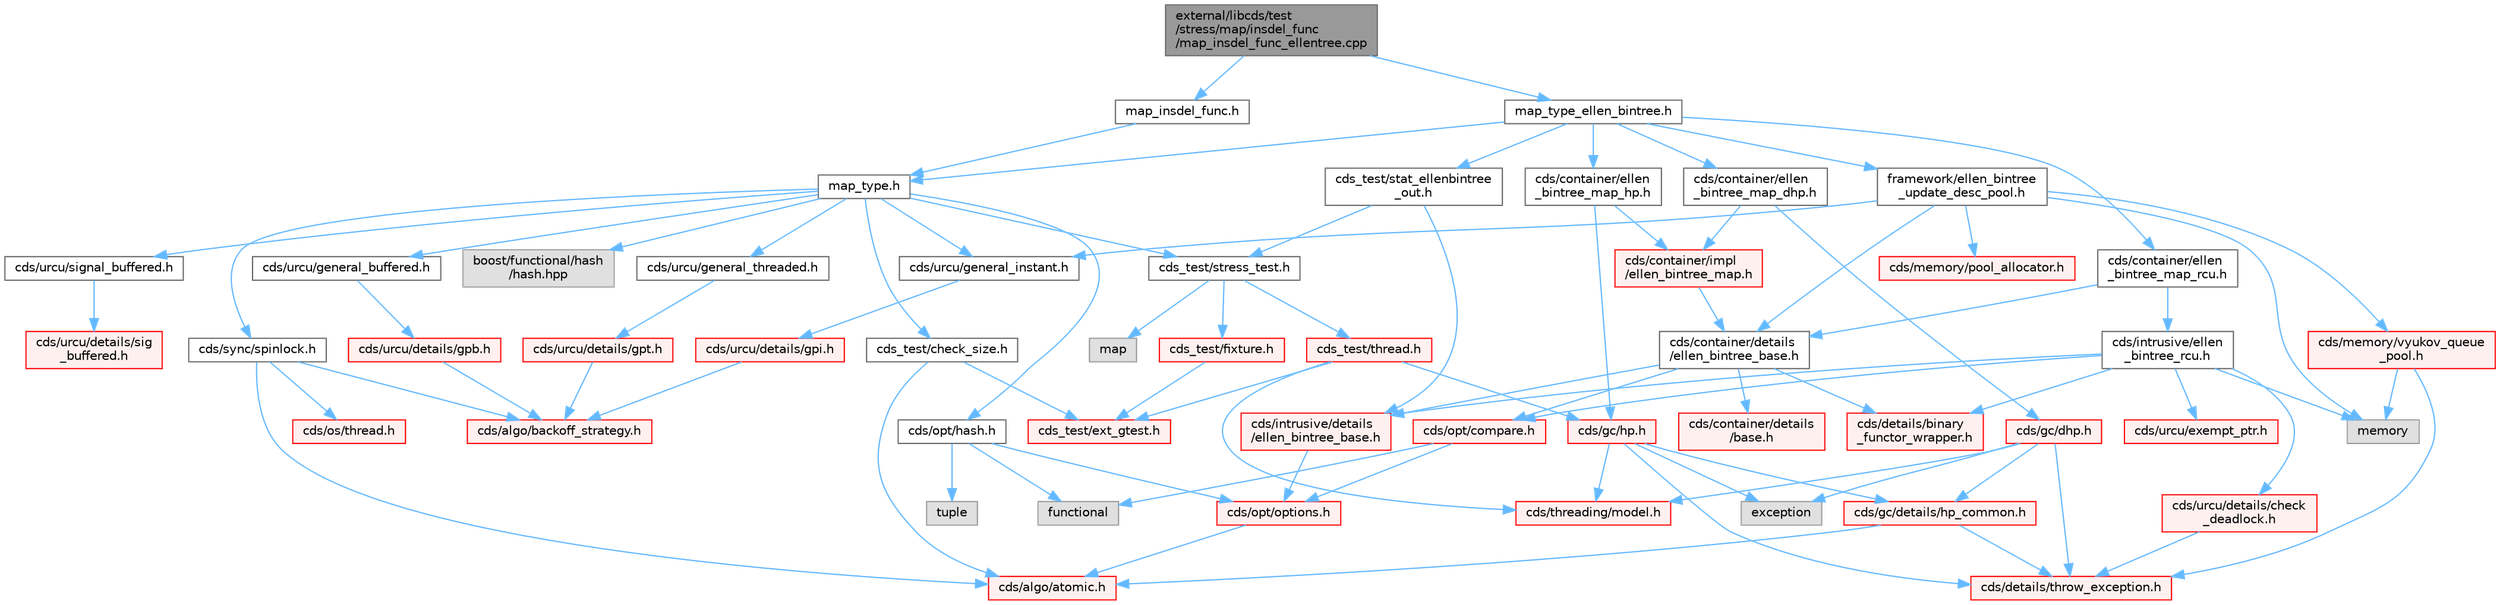 digraph "external/libcds/test/stress/map/insdel_func/map_insdel_func_ellentree.cpp"
{
 // LATEX_PDF_SIZE
  bgcolor="transparent";
  edge [fontname=Helvetica,fontsize=10,labelfontname=Helvetica,labelfontsize=10];
  node [fontname=Helvetica,fontsize=10,shape=box,height=0.2,width=0.4];
  Node1 [id="Node000001",label="external/libcds/test\l/stress/map/insdel_func\l/map_insdel_func_ellentree.cpp",height=0.2,width=0.4,color="gray40", fillcolor="grey60", style="filled", fontcolor="black",tooltip=" "];
  Node1 -> Node2 [id="edge1_Node000001_Node000002",color="steelblue1",style="solid",tooltip=" "];
  Node2 [id="Node000002",label="map_insdel_func.h",height=0.2,width=0.4,color="grey40", fillcolor="white", style="filled",URL="$map__insdel__func_8h.html",tooltip=" "];
  Node2 -> Node3 [id="edge2_Node000002_Node000003",color="steelblue1",style="solid",tooltip=" "];
  Node3 [id="Node000003",label="map_type.h",height=0.2,width=0.4,color="grey40", fillcolor="white", style="filled",URL="$map__type_8h.html",tooltip=" "];
  Node3 -> Node4 [id="edge3_Node000003_Node000004",color="steelblue1",style="solid",tooltip=" "];
  Node4 [id="Node000004",label="cds/urcu/general_instant.h",height=0.2,width=0.4,color="grey40", fillcolor="white", style="filled",URL="$general__instant_8h.html",tooltip=" "];
  Node4 -> Node5 [id="edge4_Node000004_Node000005",color="steelblue1",style="solid",tooltip=" "];
  Node5 [id="Node000005",label="cds/urcu/details/gpi.h",height=0.2,width=0.4,color="red", fillcolor="#FFF0F0", style="filled",URL="$gpi_8h.html",tooltip=" "];
  Node5 -> Node55 [id="edge5_Node000005_Node000055",color="steelblue1",style="solid",tooltip=" "];
  Node55 [id="Node000055",label="cds/algo/backoff_strategy.h",height=0.2,width=0.4,color="red", fillcolor="#FFF0F0", style="filled",URL="$backoff__strategy_8h.html",tooltip=" "];
  Node3 -> Node59 [id="edge6_Node000003_Node000059",color="steelblue1",style="solid",tooltip=" "];
  Node59 [id="Node000059",label="cds/urcu/general_buffered.h",height=0.2,width=0.4,color="grey40", fillcolor="white", style="filled",URL="$general__buffered_8h.html",tooltip=" "];
  Node59 -> Node60 [id="edge7_Node000059_Node000060",color="steelblue1",style="solid",tooltip=" "];
  Node60 [id="Node000060",label="cds/urcu/details/gpb.h",height=0.2,width=0.4,color="red", fillcolor="#FFF0F0", style="filled",URL="$gpb_8h.html",tooltip=" "];
  Node60 -> Node55 [id="edge8_Node000060_Node000055",color="steelblue1",style="solid",tooltip=" "];
  Node3 -> Node73 [id="edge9_Node000003_Node000073",color="steelblue1",style="solid",tooltip=" "];
  Node73 [id="Node000073",label="cds/urcu/general_threaded.h",height=0.2,width=0.4,color="grey40", fillcolor="white", style="filled",URL="$general__threaded_8h.html",tooltip=" "];
  Node73 -> Node74 [id="edge10_Node000073_Node000074",color="steelblue1",style="solid",tooltip=" "];
  Node74 [id="Node000074",label="cds/urcu/details/gpt.h",height=0.2,width=0.4,color="red", fillcolor="#FFF0F0", style="filled",URL="$gpt_8h.html",tooltip=" "];
  Node74 -> Node55 [id="edge11_Node000074_Node000055",color="steelblue1",style="solid",tooltip=" "];
  Node3 -> Node77 [id="edge12_Node000003_Node000077",color="steelblue1",style="solid",tooltip=" "];
  Node77 [id="Node000077",label="cds/urcu/signal_buffered.h",height=0.2,width=0.4,color="grey40", fillcolor="white", style="filled",URL="$signal__buffered_8h.html",tooltip=" "];
  Node77 -> Node78 [id="edge13_Node000077_Node000078",color="steelblue1",style="solid",tooltip=" "];
  Node78 [id="Node000078",label="cds/urcu/details/sig\l_buffered.h",height=0.2,width=0.4,color="red", fillcolor="#FFF0F0", style="filled",URL="$sig__buffered_8h.html",tooltip=" "];
  Node3 -> Node80 [id="edge14_Node000003_Node000080",color="steelblue1",style="solid",tooltip=" "];
  Node80 [id="Node000080",label="cds/sync/spinlock.h",height=0.2,width=0.4,color="grey40", fillcolor="white", style="filled",URL="$sync_2spinlock_8h.html",tooltip=" "];
  Node80 -> Node10 [id="edge15_Node000080_Node000010",color="steelblue1",style="solid",tooltip=" "];
  Node10 [id="Node000010",label="cds/algo/atomic.h",height=0.2,width=0.4,color="red", fillcolor="#FFF0F0", style="filled",URL="$external_2libcds_2cds_2algo_2atomic_8h.html",tooltip=" "];
  Node80 -> Node44 [id="edge16_Node000080_Node000044",color="steelblue1",style="solid",tooltip=" "];
  Node44 [id="Node000044",label="cds/os/thread.h",height=0.2,width=0.4,color="red", fillcolor="#FFF0F0", style="filled",URL="$cds_2os_2thread_8h.html",tooltip=" "];
  Node80 -> Node55 [id="edge17_Node000080_Node000055",color="steelblue1",style="solid",tooltip=" "];
  Node3 -> Node81 [id="edge18_Node000003_Node000081",color="steelblue1",style="solid",tooltip=" "];
  Node81 [id="Node000081",label="cds/opt/hash.h",height=0.2,width=0.4,color="grey40", fillcolor="white", style="filled",URL="$external_2libcds_2cds_2opt_2hash_8h.html",tooltip=" "];
  Node81 -> Node82 [id="edge19_Node000081_Node000082",color="steelblue1",style="solid",tooltip=" "];
  Node82 [id="Node000082",label="tuple",height=0.2,width=0.4,color="grey60", fillcolor="#E0E0E0", style="filled",tooltip=" "];
  Node81 -> Node83 [id="edge20_Node000081_Node000083",color="steelblue1",style="solid",tooltip=" "];
  Node83 [id="Node000083",label="functional",height=0.2,width=0.4,color="grey60", fillcolor="#E0E0E0", style="filled",tooltip=" "];
  Node81 -> Node67 [id="edge21_Node000081_Node000067",color="steelblue1",style="solid",tooltip=" "];
  Node67 [id="Node000067",label="cds/opt/options.h",height=0.2,width=0.4,color="red", fillcolor="#FFF0F0", style="filled",URL="$opt_2options_8h.html",tooltip=" "];
  Node67 -> Node10 [id="edge22_Node000067_Node000010",color="steelblue1",style="solid",tooltip=" "];
  Node3 -> Node84 [id="edge23_Node000003_Node000084",color="steelblue1",style="solid",tooltip=" "];
  Node84 [id="Node000084",label="boost/functional/hash\l/hash.hpp",height=0.2,width=0.4,color="grey60", fillcolor="#E0E0E0", style="filled",tooltip=" "];
  Node3 -> Node85 [id="edge24_Node000003_Node000085",color="steelblue1",style="solid",tooltip=" "];
  Node85 [id="Node000085",label="cds_test/stress_test.h",height=0.2,width=0.4,color="grey40", fillcolor="white", style="filled",URL="$stress__test_8h.html",tooltip=" "];
  Node85 -> Node86 [id="edge25_Node000085_Node000086",color="steelblue1",style="solid",tooltip=" "];
  Node86 [id="Node000086",label="map",height=0.2,width=0.4,color="grey60", fillcolor="#E0E0E0", style="filled",tooltip=" "];
  Node85 -> Node87 [id="edge26_Node000085_Node000087",color="steelblue1",style="solid",tooltip=" "];
  Node87 [id="Node000087",label="cds_test/fixture.h",height=0.2,width=0.4,color="red", fillcolor="#FFF0F0", style="filled",URL="$fixture_8h.html",tooltip=" "];
  Node87 -> Node88 [id="edge27_Node000087_Node000088",color="steelblue1",style="solid",tooltip=" "];
  Node88 [id="Node000088",label="cds_test/ext_gtest.h",height=0.2,width=0.4,color="red", fillcolor="#FFF0F0", style="filled",URL="$ext__gtest_8h.html",tooltip=" "];
  Node85 -> Node92 [id="edge28_Node000085_Node000092",color="steelblue1",style="solid",tooltip=" "];
  Node92 [id="Node000092",label="cds_test/thread.h",height=0.2,width=0.4,color="red", fillcolor="#FFF0F0", style="filled",URL="$test_2include_2cds__test_2thread_8h.html",tooltip=" "];
  Node92 -> Node88 [id="edge29_Node000092_Node000088",color="steelblue1",style="solid",tooltip=" "];
  Node92 -> Node48 [id="edge30_Node000092_Node000048",color="steelblue1",style="solid",tooltip=" "];
  Node48 [id="Node000048",label="cds/threading/model.h",height=0.2,width=0.4,color="red", fillcolor="#FFF0F0", style="filled",URL="$model_8h.html",tooltip=" "];
  Node92 -> Node94 [id="edge31_Node000092_Node000094",color="steelblue1",style="solid",tooltip=" "];
  Node94 [id="Node000094",label="cds/gc/hp.h",height=0.2,width=0.4,color="red", fillcolor="#FFF0F0", style="filled",URL="$hp_8h.html",tooltip=" "];
  Node94 -> Node16 [id="edge32_Node000094_Node000016",color="steelblue1",style="solid",tooltip=" "];
  Node16 [id="Node000016",label="exception",height=0.2,width=0.4,color="grey60", fillcolor="#E0E0E0", style="filled",tooltip=" "];
  Node94 -> Node95 [id="edge33_Node000094_Node000095",color="steelblue1",style="solid",tooltip=" "];
  Node95 [id="Node000095",label="cds/gc/details/hp_common.h",height=0.2,width=0.4,color="red", fillcolor="#FFF0F0", style="filled",URL="$hp__common_8h.html",tooltip=" "];
  Node95 -> Node10 [id="edge34_Node000095_Node000010",color="steelblue1",style="solid",tooltip=" "];
  Node95 -> Node41 [id="edge35_Node000095_Node000041",color="steelblue1",style="solid",tooltip=" "];
  Node41 [id="Node000041",label="cds/details/throw_exception.h",height=0.2,width=0.4,color="red", fillcolor="#FFF0F0", style="filled",URL="$throw__exception_8h.html",tooltip=" "];
  Node94 -> Node48 [id="edge36_Node000094_Node000048",color="steelblue1",style="solid",tooltip=" "];
  Node94 -> Node41 [id="edge37_Node000094_Node000041",color="steelblue1",style="solid",tooltip=" "];
  Node3 -> Node96 [id="edge38_Node000003_Node000096",color="steelblue1",style="solid",tooltip=" "];
  Node96 [id="Node000096",label="cds_test/check_size.h",height=0.2,width=0.4,color="grey40", fillcolor="white", style="filled",URL="$check__size_8h.html",tooltip=" "];
  Node96 -> Node88 [id="edge39_Node000096_Node000088",color="steelblue1",style="solid",tooltip=" "];
  Node96 -> Node10 [id="edge40_Node000096_Node000010",color="steelblue1",style="solid",tooltip=" "];
  Node1 -> Node97 [id="edge41_Node000001_Node000097",color="steelblue1",style="solid",tooltip=" "];
  Node97 [id="Node000097",label="map_type_ellen_bintree.h",height=0.2,width=0.4,color="grey40", fillcolor="white", style="filled",URL="$map__type__ellen__bintree_8h.html",tooltip=" "];
  Node97 -> Node3 [id="edge42_Node000097_Node000003",color="steelblue1",style="solid",tooltip=" "];
  Node97 -> Node98 [id="edge43_Node000097_Node000098",color="steelblue1",style="solid",tooltip=" "];
  Node98 [id="Node000098",label="cds/container/ellen\l_bintree_map_rcu.h",height=0.2,width=0.4,color="grey40", fillcolor="white", style="filled",URL="$ellen__bintree__map__rcu_8h.html",tooltip=" "];
  Node98 -> Node99 [id="edge44_Node000098_Node000099",color="steelblue1",style="solid",tooltip=" "];
  Node99 [id="Node000099",label="cds/container/details\l/ellen_bintree_base.h",height=0.2,width=0.4,color="grey40", fillcolor="white", style="filled",URL="$container_2details_2ellen__bintree__base_8h.html",tooltip=" "];
  Node99 -> Node100 [id="edge45_Node000099_Node000100",color="steelblue1",style="solid",tooltip=" "];
  Node100 [id="Node000100",label="cds/intrusive/details\l/ellen_bintree_base.h",height=0.2,width=0.4,color="red", fillcolor="#FFF0F0", style="filled",URL="$intrusive_2details_2ellen__bintree__base_8h.html",tooltip=" "];
  Node100 -> Node67 [id="edge46_Node000100_Node000067",color="steelblue1",style="solid",tooltip=" "];
  Node99 -> Node63 [id="edge47_Node000099_Node000063",color="steelblue1",style="solid",tooltip=" "];
  Node63 [id="Node000063",label="cds/container/details\l/base.h",height=0.2,width=0.4,color="red", fillcolor="#FFF0F0", style="filled",URL="$external_2libcds_2cds_2container_2details_2base_8h.html",tooltip=" "];
  Node99 -> Node102 [id="edge48_Node000099_Node000102",color="steelblue1",style="solid",tooltip=" "];
  Node102 [id="Node000102",label="cds/opt/compare.h",height=0.2,width=0.4,color="red", fillcolor="#FFF0F0", style="filled",URL="$external_2libcds_2cds_2opt_2compare_8h.html",tooltip=" "];
  Node102 -> Node83 [id="edge49_Node000102_Node000083",color="steelblue1",style="solid",tooltip=" "];
  Node102 -> Node67 [id="edge50_Node000102_Node000067",color="steelblue1",style="solid",tooltip=" "];
  Node99 -> Node103 [id="edge51_Node000099_Node000103",color="steelblue1",style="solid",tooltip=" "];
  Node103 [id="Node000103",label="cds/details/binary\l_functor_wrapper.h",height=0.2,width=0.4,color="red", fillcolor="#FFF0F0", style="filled",URL="$binary__functor__wrapper_8h.html",tooltip=" "];
  Node98 -> Node104 [id="edge52_Node000098_Node000104",color="steelblue1",style="solid",tooltip=" "];
  Node104 [id="Node000104",label="cds/intrusive/ellen\l_bintree_rcu.h",height=0.2,width=0.4,color="grey40", fillcolor="white", style="filled",URL="$ellen__bintree__rcu_8h.html",tooltip=" "];
  Node104 -> Node19 [id="edge53_Node000104_Node000019",color="steelblue1",style="solid",tooltip=" "];
  Node19 [id="Node000019",label="memory",height=0.2,width=0.4,color="grey60", fillcolor="#E0E0E0", style="filled",tooltip=" "];
  Node104 -> Node100 [id="edge54_Node000104_Node000100",color="steelblue1",style="solid",tooltip=" "];
  Node104 -> Node102 [id="edge55_Node000104_Node000102",color="steelblue1",style="solid",tooltip=" "];
  Node104 -> Node103 [id="edge56_Node000104_Node000103",color="steelblue1",style="solid",tooltip=" "];
  Node104 -> Node105 [id="edge57_Node000104_Node000105",color="steelblue1",style="solid",tooltip=" "];
  Node105 [id="Node000105",label="cds/urcu/details/check\l_deadlock.h",height=0.2,width=0.4,color="red", fillcolor="#FFF0F0", style="filled",URL="$check__deadlock_8h.html",tooltip=" "];
  Node105 -> Node41 [id="edge58_Node000105_Node000041",color="steelblue1",style="solid",tooltip=" "];
  Node104 -> Node106 [id="edge59_Node000104_Node000106",color="steelblue1",style="solid",tooltip=" "];
  Node106 [id="Node000106",label="cds/urcu/exempt_ptr.h",height=0.2,width=0.4,color="red", fillcolor="#FFF0F0", style="filled",URL="$exempt__ptr_8h.html",tooltip=" "];
  Node97 -> Node107 [id="edge60_Node000097_Node000107",color="steelblue1",style="solid",tooltip=" "];
  Node107 [id="Node000107",label="cds/container/ellen\l_bintree_map_hp.h",height=0.2,width=0.4,color="grey40", fillcolor="white", style="filled",URL="$ellen__bintree__map__hp_8h.html",tooltip=" "];
  Node107 -> Node94 [id="edge61_Node000107_Node000094",color="steelblue1",style="solid",tooltip=" "];
  Node107 -> Node108 [id="edge62_Node000107_Node000108",color="steelblue1",style="solid",tooltip=" "];
  Node108 [id="Node000108",label="cds/container/impl\l/ellen_bintree_map.h",height=0.2,width=0.4,color="red", fillcolor="#FFF0F0", style="filled",URL="$ellen__bintree__map_8h.html",tooltip=" "];
  Node108 -> Node99 [id="edge63_Node000108_Node000099",color="steelblue1",style="solid",tooltip=" "];
  Node97 -> Node111 [id="edge64_Node000097_Node000111",color="steelblue1",style="solid",tooltip=" "];
  Node111 [id="Node000111",label="cds/container/ellen\l_bintree_map_dhp.h",height=0.2,width=0.4,color="grey40", fillcolor="white", style="filled",URL="$ellen__bintree__map__dhp_8h.html",tooltip=" "];
  Node111 -> Node112 [id="edge65_Node000111_Node000112",color="steelblue1",style="solid",tooltip=" "];
  Node112 [id="Node000112",label="cds/gc/dhp.h",height=0.2,width=0.4,color="red", fillcolor="#FFF0F0", style="filled",URL="$dhp_8h.html",tooltip=" "];
  Node112 -> Node16 [id="edge66_Node000112_Node000016",color="steelblue1",style="solid",tooltip=" "];
  Node112 -> Node95 [id="edge67_Node000112_Node000095",color="steelblue1",style="solid",tooltip=" "];
  Node112 -> Node48 [id="edge68_Node000112_Node000048",color="steelblue1",style="solid",tooltip=" "];
  Node112 -> Node41 [id="edge69_Node000112_Node000041",color="steelblue1",style="solid",tooltip=" "];
  Node111 -> Node108 [id="edge70_Node000111_Node000108",color="steelblue1",style="solid",tooltip=" "];
  Node97 -> Node115 [id="edge71_Node000097_Node000115",color="steelblue1",style="solid",tooltip=" "];
  Node115 [id="Node000115",label="cds_test/stat_ellenbintree\l_out.h",height=0.2,width=0.4,color="grey40", fillcolor="white", style="filled",URL="$stat__ellenbintree__out_8h.html",tooltip=" "];
  Node115 -> Node85 [id="edge72_Node000115_Node000085",color="steelblue1",style="solid",tooltip=" "];
  Node115 -> Node100 [id="edge73_Node000115_Node000100",color="steelblue1",style="solid",tooltip=" "];
  Node97 -> Node116 [id="edge74_Node000097_Node000116",color="steelblue1",style="solid",tooltip=" "];
  Node116 [id="Node000116",label="framework/ellen_bintree\l_update_desc_pool.h",height=0.2,width=0.4,color="grey40", fillcolor="white", style="filled",URL="$ellen__bintree__update__desc__pool_8h.html",tooltip=" "];
  Node116 -> Node4 [id="edge75_Node000116_Node000004",color="steelblue1",style="solid",tooltip=" "];
  Node116 -> Node99 [id="edge76_Node000116_Node000099",color="steelblue1",style="solid",tooltip=" "];
  Node116 -> Node117 [id="edge77_Node000116_Node000117",color="steelblue1",style="solid",tooltip=" "];
  Node117 [id="Node000117",label="cds/memory/vyukov_queue\l_pool.h",height=0.2,width=0.4,color="red", fillcolor="#FFF0F0", style="filled",URL="$vyukov__queue__pool_8h.html",tooltip=" "];
  Node117 -> Node41 [id="edge78_Node000117_Node000041",color="steelblue1",style="solid",tooltip=" "];
  Node117 -> Node19 [id="edge79_Node000117_Node000019",color="steelblue1",style="solid",tooltip=" "];
  Node116 -> Node119 [id="edge80_Node000116_Node000119",color="steelblue1",style="solid",tooltip=" "];
  Node119 [id="Node000119",label="cds/memory/pool_allocator.h",height=0.2,width=0.4,color="red", fillcolor="#FFF0F0", style="filled",URL="$pool__allocator_8h.html",tooltip=" "];
  Node116 -> Node19 [id="edge81_Node000116_Node000019",color="steelblue1",style="solid",tooltip=" "];
}
